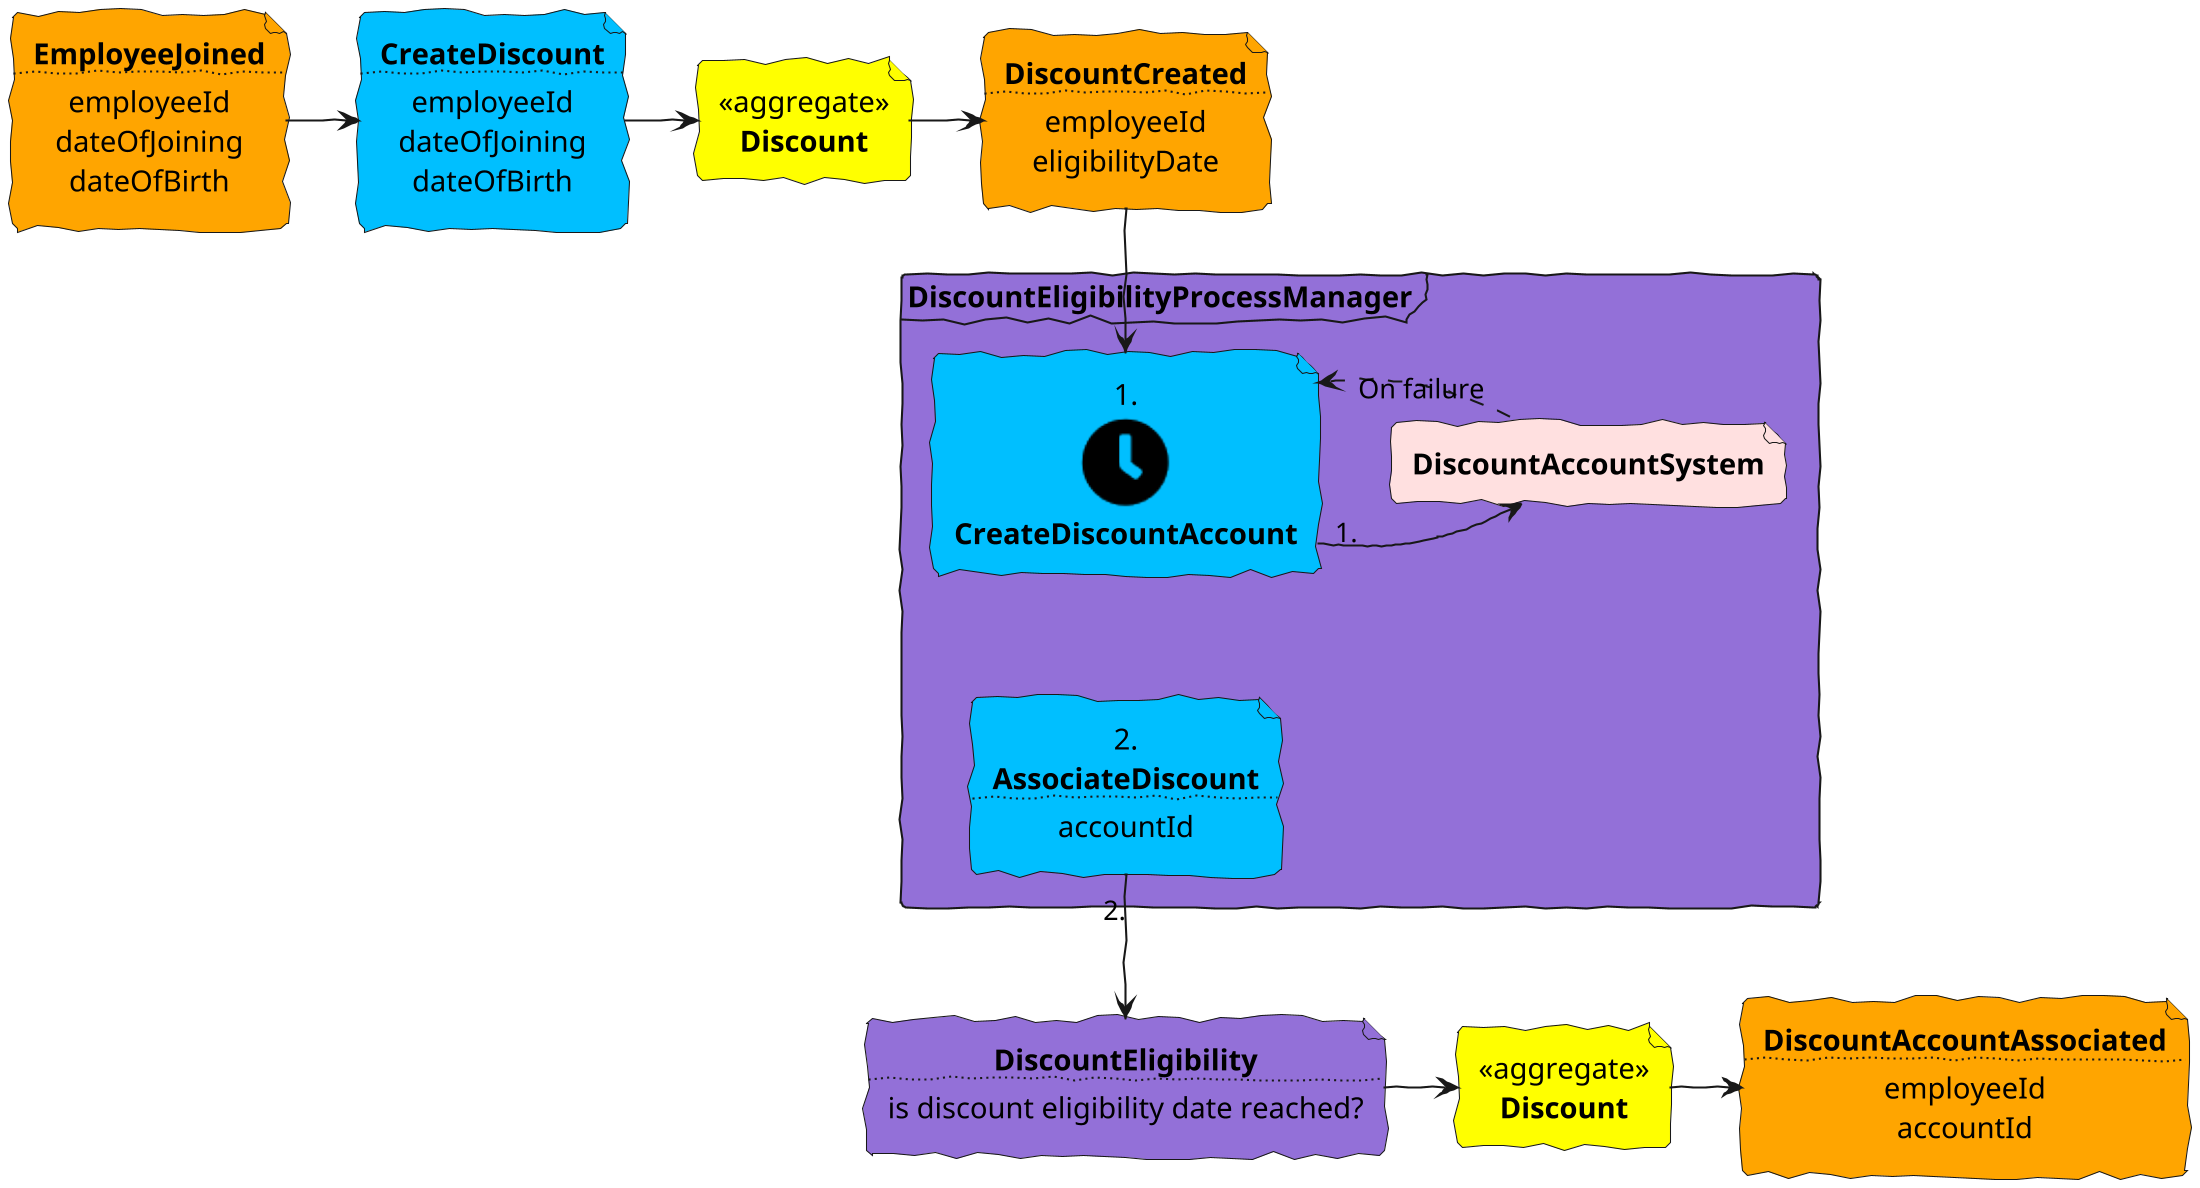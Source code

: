 @startuml
!include <tupadr3/common>
!include <tupadr3/font-awesome-5/clock>
!include <tupadr3/font-awesome-5/calendar_alt>
!include <tupadr3/font-awesome-5/gripfire>

skinparam defaultFontName Purisa
skinparam handwritten true
skinparam backgroundcolor transparent

skinparam defaultTextAlignment center


scale 2200*2480


file EmployeeJoined #Orange [
    **EmployeeJoined**
....
    employeeId
    dateOfJoining
    dateOfBirth
]

file CreateDiscount #DeepSkyBlue [
    **CreateDiscount**
....
    employeeId
    dateOfJoining
    dateOfBirth
]

file Discount1 #Yellow [
    <<aggregate>>
    **Discount**
]

file Discount2 #Yellow [
    <<aggregate>>
    **Discount**
]

file DiscountCreated #Orange [
    **DiscountCreated**
....
    employeeId
    eligibilityDate
]


file DiscountEligibility #MediumPurple [
    **DiscountEligibility**
....
   is discount eligibility date reached?
]

file DiscountAccountAssociated #Orange [
    **DiscountAccountAssociated**
....
    employeeId
    accountId
]


EmployeeJoined -> CreateDiscount
CreateDiscount -> Discount1
Discount1 -> DiscountCreated

frame **DiscountEligibilityProcessManager** #MediumPurple {
    file CreateDiscountAccount #DeepSkyBlue [
        1.
        <$clock>
        **CreateDiscountAccount**
    ]

    file DiscountAccountSystem #IMPLEMENTATION [
        **DiscountAccountSystem**
    ]

    file AssociateDiscount #DeepSkyBlue [
        2.
        **AssociateDiscount**
    ....
        accountId
    ]

    DiscountCreated -D-> CreateDiscountAccount
    CreateDiscountAccount "1." -R-> DiscountAccountSystem
    DiscountAccountSystem "On failure"..L.> CreateDiscountAccount
    CreateDiscountAccount -[hidden]- AssociateDiscount
    AssociateDiscount "2." -D-> DiscountEligibility
}

DiscountEligibility -> Discount2
Discount2 -> DiscountAccountAssociated



@enduml